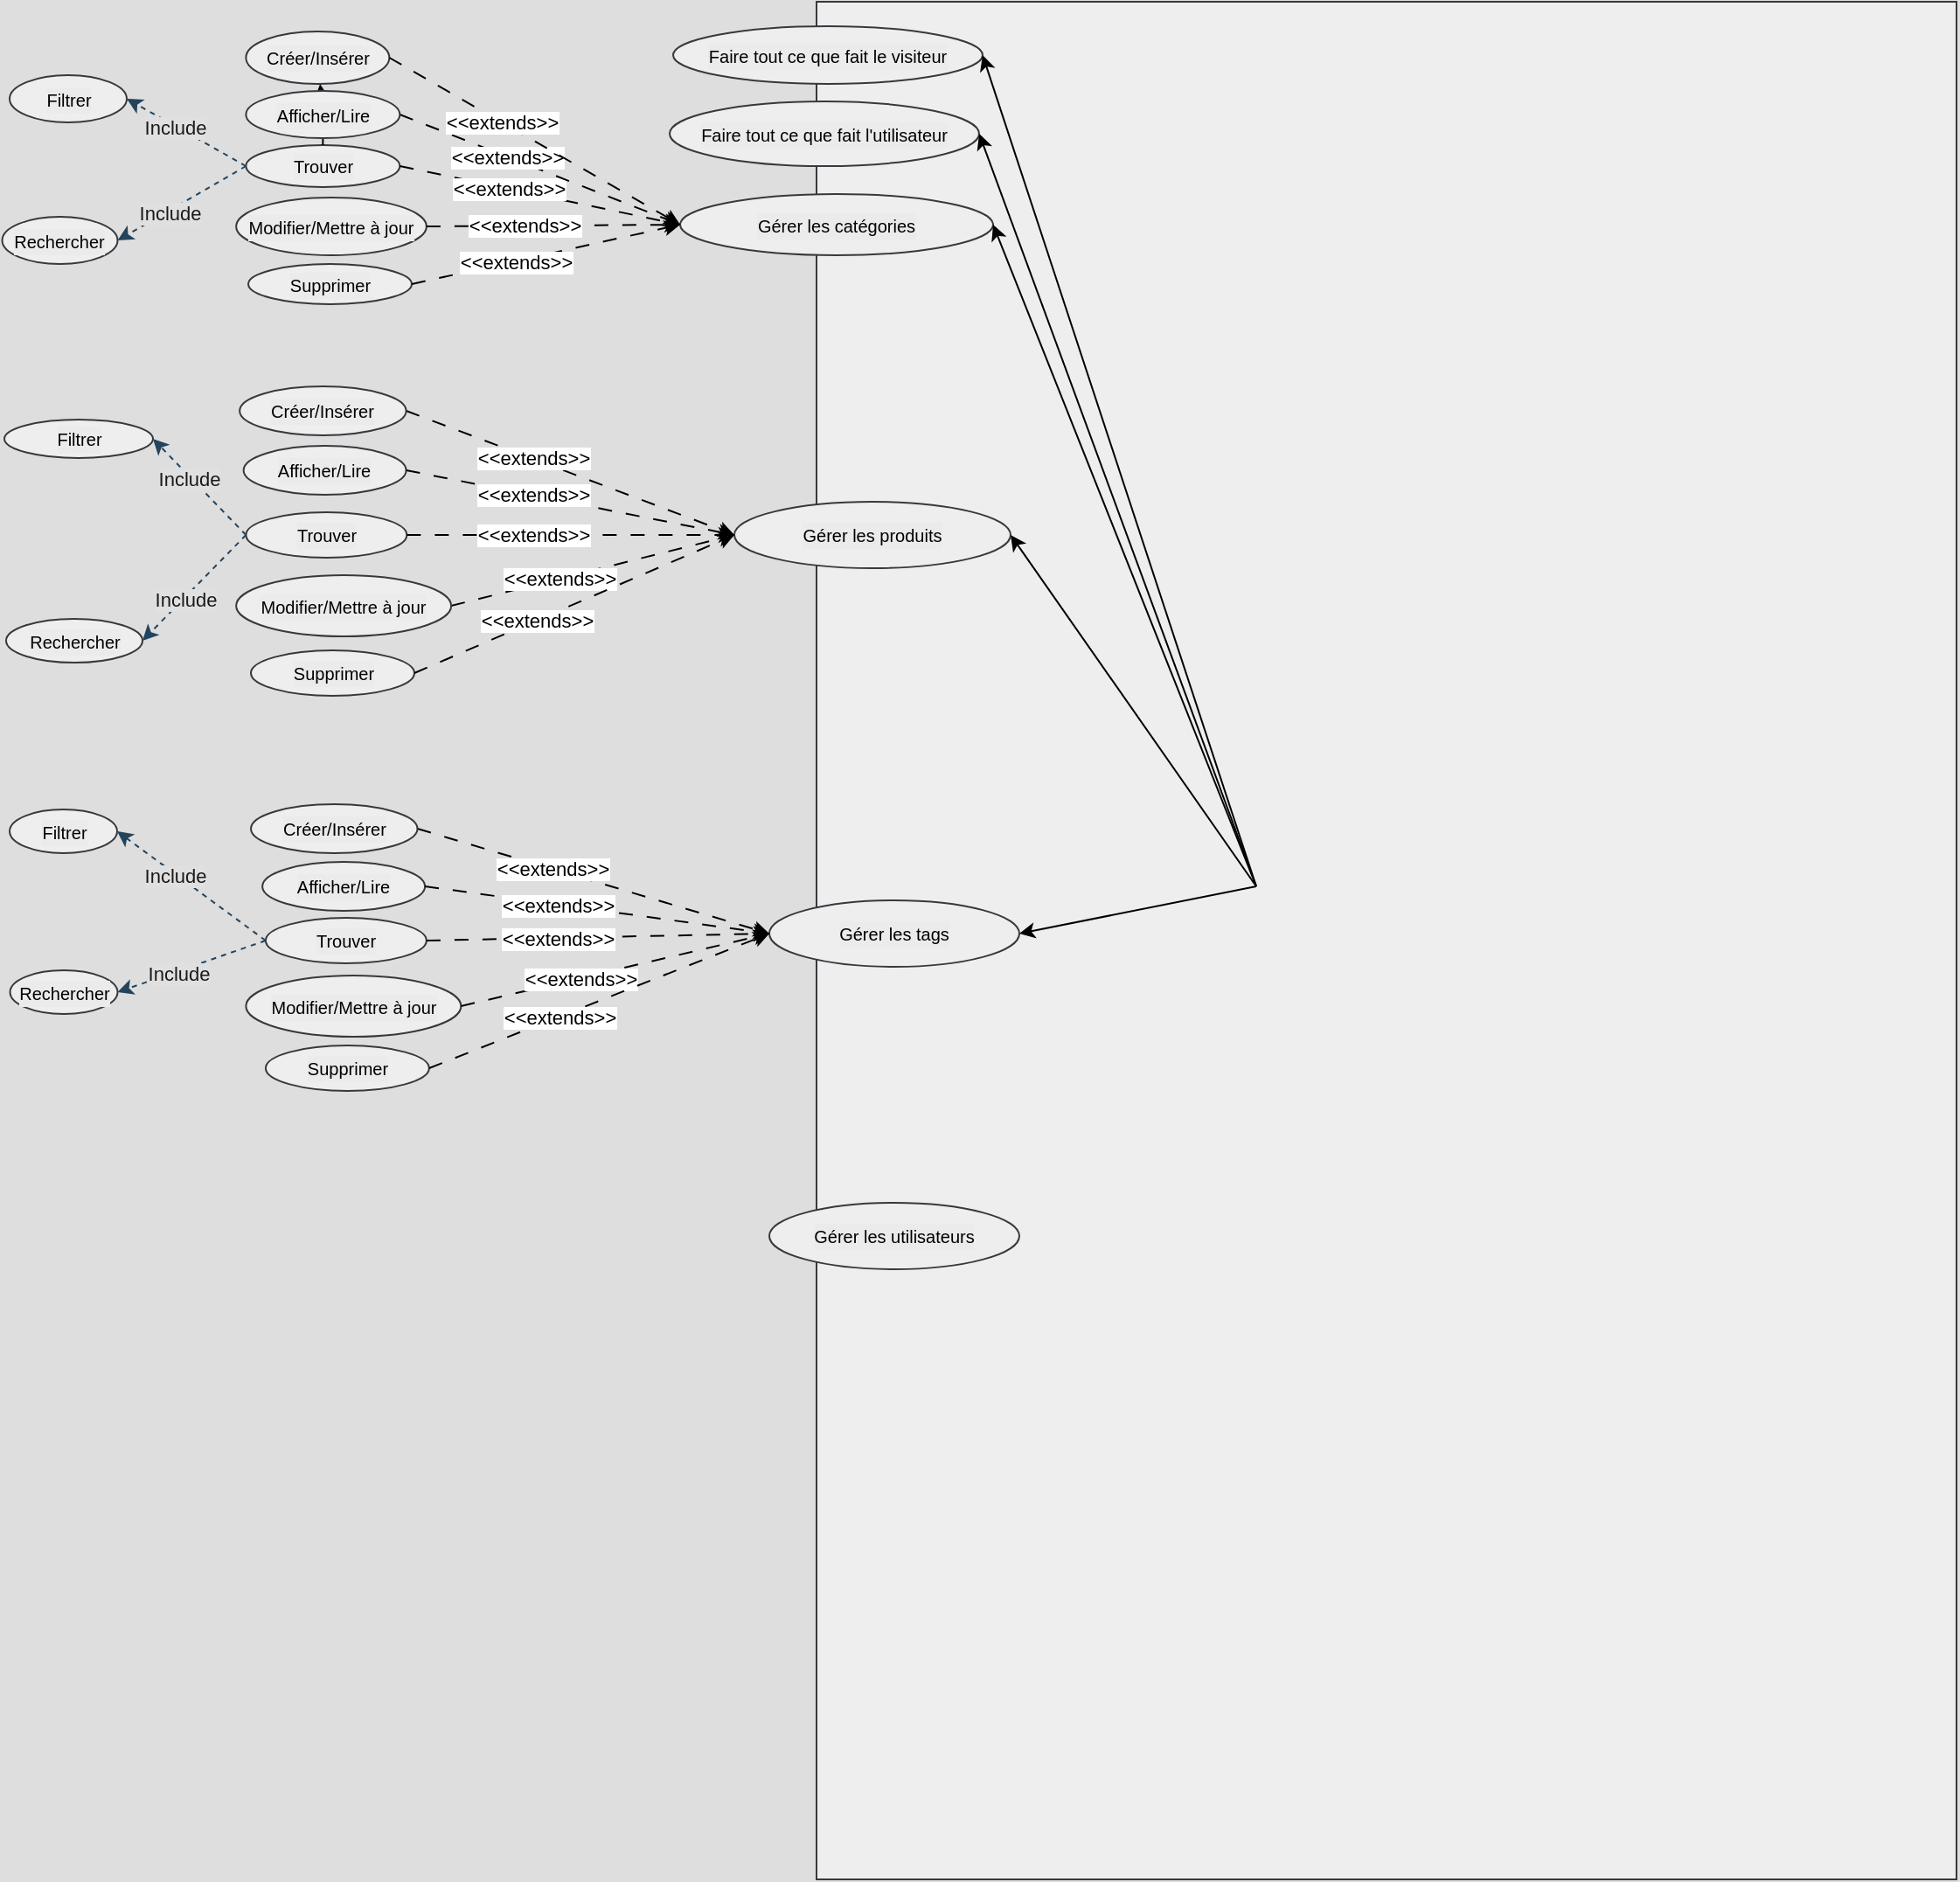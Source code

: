 <mxfile>
    <diagram id="8PGR3U10r7HoxpeFvIGb" name="Page-1">
        <mxGraphModel dx="814" dy="320" grid="0" gridSize="10" guides="1" tooltips="1" connect="1" arrows="1" fold="1" page="1" pageScale="1" pageWidth="850" pageHeight="1100" background="#DEDEDE" math="0" shadow="0">
            <root>
                <mxCell id="0"/>
                <mxCell id="1" parent="0"/>
                <mxCell id="2" value="&lt;font color=&quot;#000000&quot;&gt;Utilisateur&lt;/font&gt;" style="shape=umlActor;verticalLabelPosition=bottom;verticalAlign=top;html=1;outlineConnect=0;strokeColor=#000000;" parent="1" vertex="1">
                    <mxGeometry x="698" y="424" width="99" height="182" as="geometry"/>
                </mxCell>
                <mxCell id="3" value="" style="whiteSpace=wrap;html=1;fillColor=#eeeeee;strokeColor=#36393d;fontStyle=0" parent="1" vertex="1">
                    <mxGeometry x="496" y="9" width="652" height="1074" as="geometry"/>
                </mxCell>
                <mxCell id="5" value="&lt;font style=&quot;font-size: 10px;&quot; color=&quot;#000000&quot;&gt;Faire tout ce que fait l'utilisateur&lt;/font&gt;" style="ellipse;whiteSpace=wrap;html=1;labelBackgroundColor=#EBEBEB;strokeColor=#36393d;fillColor=#eeeeee;" parent="1" vertex="1">
                    <mxGeometry x="412" y="66" width="177" height="37" as="geometry"/>
                </mxCell>
                <mxCell id="10" value="" style="endArrow=classic;html=1;strokeColor=#000000;fontColor=#000000;exitX=0.5;exitY=0.5;exitDx=0;exitDy=0;exitPerimeter=0;entryX=1;entryY=0.5;entryDx=0;entryDy=0;" parent="1" source="2" target="5" edge="1">
                    <mxGeometry width="50" height="50" relative="1" as="geometry">
                        <mxPoint x="198" y="494" as="sourcePoint"/>
                        <mxPoint x="248" y="444" as="targetPoint"/>
                    </mxGeometry>
                </mxCell>
                <mxCell id="18" value="&lt;font style=&quot;font-size: 10px;&quot; color=&quot;#000000&quot;&gt;Gérer les catégories&lt;/font&gt;" style="ellipse;whiteSpace=wrap;html=1;labelBackgroundColor=#EBEBEB;strokeColor=#36393d;fillColor=#eeeeee;" parent="1" vertex="1">
                    <mxGeometry x="418" y="119" width="179" height="35" as="geometry"/>
                </mxCell>
                <mxCell id="20" value="" style="endArrow=classic;html=1;strokeColor=#000000;fontColor=#000000;entryX=1;entryY=0.5;entryDx=0;entryDy=0;exitX=0.5;exitY=0.5;exitDx=0;exitDy=0;exitPerimeter=0;" parent="1" source="2" target="18" edge="1">
                    <mxGeometry width="50" height="50" relative="1" as="geometry">
                        <mxPoint x="713" y="500" as="sourcePoint"/>
                        <mxPoint x="383.0" y="327" as="targetPoint"/>
                    </mxGeometry>
                </mxCell>
                <mxCell id="88" value="" style="edgeStyle=none;html=1;dashed=1;dashPattern=8 8;startArrow=none;" parent="1" source="72" target="78" edge="1">
                    <mxGeometry relative="1" as="geometry"/>
                </mxCell>
                <mxCell id="44" value="&lt;font style=&quot;font-size: 10px;&quot; color=&quot;#000000&quot;&gt;Trouver&lt;/font&gt;" style="ellipse;whiteSpace=wrap;html=1;fillColor=#eeeeee;strokeColor=#36393d;labelBackgroundColor=#EBEBEB;" parent="1" vertex="1">
                    <mxGeometry x="169.68" y="91" width="88" height="24" as="geometry"/>
                </mxCell>
                <mxCell id="47" value="&lt;font style=&quot;font-size: 10px;&quot; color=&quot;#000000&quot;&gt;Supprimer&lt;/font&gt;" style="ellipse;whiteSpace=wrap;html=1;fillColor=#eeeeee;strokeColor=#36393d;labelBackgroundColor=#EBEBEB;" parent="1" vertex="1">
                    <mxGeometry x="171" y="159" width="93.5" height="23" as="geometry"/>
                </mxCell>
                <mxCell id="53" value="" style="endArrow=classic;html=1;strokeColor=#000000;entryX=0;entryY=0.5;entryDx=0;entryDy=0;exitX=1;exitY=0.5;exitDx=0;exitDy=0;dashed=1;dashPattern=8 8;" parent="1" source="44" target="18" edge="1">
                    <mxGeometry width="50" height="50" relative="1" as="geometry">
                        <mxPoint x="172" y="420" as="sourcePoint"/>
                        <mxPoint x="222" y="478" as="targetPoint"/>
                    </mxGeometry>
                </mxCell>
                <mxCell id="54" value="&amp;lt;&amp;lt;extends&amp;gt;&amp;gt;" style="edgeLabel;html=1;align=center;verticalAlign=middle;resizable=0;points=[];" parent="53" vertex="1" connectable="0">
                    <mxGeometry x="-0.233" relative="1" as="geometry">
                        <mxPoint as="offset"/>
                    </mxGeometry>
                </mxCell>
                <mxCell id="55" value="" style="endArrow=classic;html=1;strokeColor=#000000;entryX=0;entryY=0.5;entryDx=0;entryDy=0;exitX=1;exitY=0.5;exitDx=0;exitDy=0;dashed=1;dashPattern=8 8;" parent="1" source="47" target="18" edge="1">
                    <mxGeometry width="50" height="50" relative="1" as="geometry">
                        <mxPoint x="195" y="430.5" as="sourcePoint"/>
                        <mxPoint x="314.0" y="497.5" as="targetPoint"/>
                    </mxGeometry>
                </mxCell>
                <mxCell id="56" value="&amp;lt;&amp;lt;extends&amp;gt;&amp;gt;" style="edgeLabel;html=1;align=center;verticalAlign=middle;resizable=0;points=[];" parent="55" vertex="1" connectable="0">
                    <mxGeometry x="-0.233" relative="1" as="geometry">
                        <mxPoint as="offset"/>
                    </mxGeometry>
                </mxCell>
                <mxCell id="58" value="&lt;font style=&quot;font-size: 10px;&quot; color=&quot;#000000&quot;&gt;Gérer les tags&lt;/font&gt;" style="ellipse;whiteSpace=wrap;html=1;labelBackgroundColor=#EBEBEB;strokeColor=#36393d;fillColor=#eeeeee;" parent="1" vertex="1">
                    <mxGeometry x="469" y="523" width="143" height="38" as="geometry"/>
                </mxCell>
                <mxCell id="67" value="" style="endArrow=classic;html=1;strokeColor=#000000;fontColor=#000000;entryX=1;entryY=0.5;entryDx=0;entryDy=0;exitX=0.5;exitY=0.5;exitDx=0;exitDy=0;exitPerimeter=0;" parent="1" source="2" target="58" edge="1">
                    <mxGeometry width="50" height="50" relative="1" as="geometry">
                        <mxPoint x="734.0" y="516" as="sourcePoint"/>
                        <mxPoint x="444.0" y="592.5" as="targetPoint"/>
                    </mxGeometry>
                </mxCell>
                <mxCell id="70" value="&lt;font style=&quot;font-size: 10px;&quot; color=&quot;#000000&quot;&gt;Faire tout ce que fait le visiteur&lt;/font&gt;" style="ellipse;whiteSpace=wrap;html=1;labelBackgroundColor=#EBEBEB;strokeColor=#36393d;fillColor=#eeeeee;" parent="1" vertex="1">
                    <mxGeometry x="414" y="23" width="177" height="33" as="geometry"/>
                </mxCell>
                <mxCell id="71" value="" style="endArrow=classic;html=1;strokeColor=#000000;fontColor=#000000;exitX=0.5;exitY=0.5;exitDx=0;exitDy=0;exitPerimeter=0;entryX=1;entryY=0.5;entryDx=0;entryDy=0;" parent="1" source="2" target="70" edge="1">
                    <mxGeometry width="50" height="50" relative="1" as="geometry">
                        <mxPoint x="757.5" y="525" as="sourcePoint"/>
                        <mxPoint x="423" y="387" as="targetPoint"/>
                    </mxGeometry>
                </mxCell>
                <mxCell id="73" value="&lt;font style=&quot;font-size: 10px;&quot; color=&quot;#000000&quot;&gt;Modifier/Mettre à jour&lt;/font&gt;" style="ellipse;whiteSpace=wrap;html=1;fillColor=#eeeeee;strokeColor=#36393d;labelBackgroundColor=#EBEBEB;" parent="1" vertex="1">
                    <mxGeometry x="164.07" y="121" width="108.87" height="33" as="geometry"/>
                </mxCell>
                <mxCell id="74" value="" style="endArrow=classic;html=1;strokeColor=#000000;entryX=0;entryY=0.5;entryDx=0;entryDy=0;exitX=1;exitY=0.5;exitDx=0;exitDy=0;dashed=1;dashPattern=8 8;" parent="1" source="72" target="18" edge="1">
                    <mxGeometry width="50" height="50" relative="1" as="geometry">
                        <mxPoint x="185" y="393" as="sourcePoint"/>
                        <mxPoint x="312.0" y="443.5" as="targetPoint"/>
                    </mxGeometry>
                </mxCell>
                <mxCell id="75" value="&amp;lt;&amp;lt;extends&amp;gt;&amp;gt;" style="edgeLabel;html=1;align=center;verticalAlign=middle;resizable=0;points=[];" parent="74" vertex="1" connectable="0">
                    <mxGeometry x="-0.233" relative="1" as="geometry">
                        <mxPoint as="offset"/>
                    </mxGeometry>
                </mxCell>
                <mxCell id="76" value="" style="endArrow=classic;html=1;strokeColor=#000000;entryX=0;entryY=0.5;entryDx=0;entryDy=0;exitX=1;exitY=0.5;exitDx=0;exitDy=0;dashed=1;dashPattern=8 8;" parent="1" source="73" target="18" edge="1">
                    <mxGeometry width="50" height="50" relative="1" as="geometry">
                        <mxPoint x="185" y="457" as="sourcePoint"/>
                        <mxPoint x="312.0" y="443.5" as="targetPoint"/>
                    </mxGeometry>
                </mxCell>
                <mxCell id="77" value="&amp;lt;&amp;lt;extends&amp;gt;&amp;gt;" style="edgeLabel;html=1;align=center;verticalAlign=middle;resizable=0;points=[];" parent="76" vertex="1" connectable="0">
                    <mxGeometry x="-0.233" relative="1" as="geometry">
                        <mxPoint as="offset"/>
                    </mxGeometry>
                </mxCell>
                <mxCell id="78" value="&lt;font style=&quot;font-size: 10px;&quot; color=&quot;#000000&quot;&gt;Créer/Insérer&lt;/font&gt;" style="ellipse;whiteSpace=wrap;html=1;fillColor=#eeeeee;strokeColor=#36393d;labelBackgroundColor=#EBEBEB;" parent="1" vertex="1">
                    <mxGeometry x="169.68" y="26" width="82" height="30" as="geometry"/>
                </mxCell>
                <mxCell id="79" value="" style="endArrow=classic;html=1;strokeColor=#000000;entryX=0;entryY=0.5;entryDx=0;entryDy=0;exitX=1;exitY=0.5;exitDx=0;exitDy=0;dashed=1;dashPattern=8 8;" parent="1" source="78" target="18" edge="1">
                    <mxGeometry width="50" height="50" relative="1" as="geometry">
                        <mxPoint x="124" y="354.5" as="sourcePoint"/>
                        <mxPoint x="312.0" y="443.5" as="targetPoint"/>
                    </mxGeometry>
                </mxCell>
                <mxCell id="80" value="&amp;lt;&amp;lt;extends&amp;gt;&amp;gt;" style="edgeLabel;html=1;align=center;verticalAlign=middle;resizable=0;points=[];" parent="79" vertex="1" connectable="0">
                    <mxGeometry x="-0.233" relative="1" as="geometry">
                        <mxPoint as="offset"/>
                    </mxGeometry>
                </mxCell>
                <mxCell id="82" value="" style="endArrow=classic;html=1;dashed=1;strokeColor=#23445d;fillColor=#bac8d3;labelBackgroundColor=#E6E6E6;entryX=1;entryY=0.5;entryDx=0;entryDy=0;exitX=0;exitY=0.5;exitDx=0;exitDy=0;" parent="1" source="44" target="84" edge="1">
                    <mxGeometry x="-1" y="-13" width="50" height="50" relative="1" as="geometry">
                        <mxPoint x="301" y="485" as="sourcePoint"/>
                        <mxPoint x="236.5" y="354" as="targetPoint"/>
                        <mxPoint x="16" y="8" as="offset"/>
                    </mxGeometry>
                </mxCell>
                <mxCell id="83" value="Include" style="edgeLabel;html=1;align=center;verticalAlign=middle;resizable=0;points=[];labelBackgroundColor=#E0E0E0;fontColor=#1A1A1A;" parent="82" vertex="1" connectable="0">
                    <mxGeometry x="0.203" y="1" relative="1" as="geometry">
                        <mxPoint as="offset"/>
                    </mxGeometry>
                </mxCell>
                <mxCell id="84" value="&lt;font style=&quot;font-size: 10px;&quot; color=&quot;#000000&quot;&gt;Filtrer&lt;/font&gt;" style="ellipse;whiteSpace=wrap;html=1;fillColor=#eeeeee;strokeColor=#36393d;labelBackgroundColor=#EBEBEB;" parent="1" vertex="1">
                    <mxGeometry x="34.5" y="51" width="67" height="27" as="geometry"/>
                </mxCell>
                <mxCell id="85" value="&lt;font style=&quot;font-size: 10px;&quot; color=&quot;#000000&quot;&gt;Rechercher&lt;/font&gt;" style="ellipse;whiteSpace=wrap;html=1;fillColor=#eeeeee;strokeColor=#36393d;labelBackgroundColor=#EBEBEB;" parent="1" vertex="1">
                    <mxGeometry x="30.25" y="132" width="66" height="27" as="geometry"/>
                </mxCell>
                <mxCell id="86" value="" style="endArrow=classic;html=1;dashed=1;strokeColor=#23445d;fillColor=#bac8d3;labelBackgroundColor=#E6E6E6;entryX=1;entryY=0.5;entryDx=0;entryDy=0;exitX=0;exitY=0.5;exitDx=0;exitDy=0;" parent="1" source="44" target="85" edge="1">
                    <mxGeometry x="-1" y="-13" width="50" height="50" relative="1" as="geometry">
                        <mxPoint x="243" y="358.5" as="sourcePoint"/>
                        <mxPoint x="165" y="316.5" as="targetPoint"/>
                        <mxPoint x="16" y="8" as="offset"/>
                    </mxGeometry>
                </mxCell>
                <mxCell id="87" value="Include" style="edgeLabel;html=1;align=center;verticalAlign=middle;resizable=0;points=[];labelBackgroundColor=#E0E0E0;fontColor=#1A1A1A;" parent="86" vertex="1" connectable="0">
                    <mxGeometry x="0.203" y="1" relative="1" as="geometry">
                        <mxPoint as="offset"/>
                    </mxGeometry>
                </mxCell>
                <mxCell id="92" value="&lt;font color=&quot;#000000&quot;&gt;&lt;font style=&quot;font-size: 10px;&quot;&gt;Gérer les produits&lt;/font&gt;&lt;br&gt;&lt;/font&gt;" style="ellipse;whiteSpace=wrap;html=1;labelBackgroundColor=#EBEBEB;strokeColor=#36393d;fillColor=#eeeeee;" parent="1" vertex="1">
                    <mxGeometry x="449" y="295" width="158" height="38" as="geometry"/>
                </mxCell>
                <mxCell id="93" value="" style="endArrow=classic;html=1;strokeColor=#000000;entryX=0;entryY=0.5;entryDx=0;entryDy=0;exitX=1;exitY=0.5;exitDx=0;exitDy=0;dashed=1;dashPattern=8 8;" parent="1" source="95" target="92" edge="1">
                    <mxGeometry width="50" height="50" relative="1" as="geometry">
                        <mxPoint x="255" y="277.5" as="sourcePoint"/>
                        <mxPoint x="446.0" y="455.5" as="targetPoint"/>
                    </mxGeometry>
                </mxCell>
                <mxCell id="94" value="&amp;lt;&amp;lt;extends&amp;gt;&amp;gt;" style="edgeLabel;html=1;align=center;verticalAlign=middle;resizable=0;points=[];" parent="93" vertex="1" connectable="0">
                    <mxGeometry x="-0.233" relative="1" as="geometry">
                        <mxPoint as="offset"/>
                    </mxGeometry>
                </mxCell>
                <mxCell id="95" value="&lt;font style=&quot;font-size: 10px;&quot; color=&quot;#000000&quot;&gt;Créer/Insérer&lt;/font&gt;" style="ellipse;whiteSpace=wrap;html=1;fillColor=#eeeeee;strokeColor=#36393d;labelBackgroundColor=#EBEBEB;" parent="1" vertex="1">
                    <mxGeometry x="166.06" y="229" width="95.25" height="28" as="geometry"/>
                </mxCell>
                <mxCell id="96" value="&lt;font style=&quot;font-size: 10px;&quot; color=&quot;#000000&quot;&gt;Afficher/Lire&lt;/font&gt;" style="ellipse;whiteSpace=wrap;html=1;fillColor=#eeeeee;strokeColor=#36393d;labelBackgroundColor=#EBEBEB;" parent="1" vertex="1">
                    <mxGeometry x="168.31" y="263" width="93" height="28" as="geometry"/>
                </mxCell>
                <mxCell id="97" value="" style="endArrow=classic;html=1;strokeColor=#000000;entryX=0;entryY=0.5;entryDx=0;entryDy=0;exitX=1;exitY=0.5;exitDx=0;exitDy=0;dashed=1;dashPattern=8 8;" parent="1" source="96" target="92" edge="1">
                    <mxGeometry width="50" height="50" relative="1" as="geometry">
                        <mxPoint x="257" y="538.5" as="sourcePoint"/>
                        <mxPoint x="444.0" y="563.5" as="targetPoint"/>
                    </mxGeometry>
                </mxCell>
                <mxCell id="98" value="&amp;lt;&amp;lt;extends&amp;gt;&amp;gt;" style="edgeLabel;html=1;align=center;verticalAlign=middle;resizable=0;points=[];" parent="97" vertex="1" connectable="0">
                    <mxGeometry x="-0.233" relative="1" as="geometry">
                        <mxPoint as="offset"/>
                    </mxGeometry>
                </mxCell>
                <mxCell id="99" value="&lt;font style=&quot;font-size: 10px;&quot; color=&quot;#000000&quot;&gt;Trouver&lt;/font&gt;" style="ellipse;whiteSpace=wrap;html=1;fillColor=#eeeeee;strokeColor=#36393d;labelBackgroundColor=#EBEBEB;" parent="1" vertex="1">
                    <mxGeometry x="169.68" y="301" width="92" height="26" as="geometry"/>
                </mxCell>
                <mxCell id="101" value="" style="endArrow=classic;html=1;strokeColor=#000000;entryX=0;entryY=0.5;entryDx=0;entryDy=0;exitX=1;exitY=0.5;exitDx=0;exitDy=0;dashed=1;dashPattern=8 8;" parent="1" source="99" target="92" edge="1">
                    <mxGeometry width="50" height="50" relative="1" as="geometry">
                        <mxPoint x="257" y="587.5" as="sourcePoint"/>
                        <mxPoint x="444.0" y="563.5" as="targetPoint"/>
                    </mxGeometry>
                </mxCell>
                <mxCell id="102" value="&amp;lt;&amp;lt;extends&amp;gt;&amp;gt;" style="edgeLabel;html=1;align=center;verticalAlign=middle;resizable=0;points=[];" parent="101" vertex="1" connectable="0">
                    <mxGeometry x="-0.233" relative="1" as="geometry">
                        <mxPoint as="offset"/>
                    </mxGeometry>
                </mxCell>
                <mxCell id="103" value="&lt;font style=&quot;font-size: 10px;&quot; color=&quot;#000000&quot;&gt;Filtrer&lt;/font&gt;" style="ellipse;whiteSpace=wrap;html=1;fillColor=#eeeeee;strokeColor=#36393d;labelBackgroundColor=#EBEBEB;" parent="1" vertex="1">
                    <mxGeometry x="31.5" y="248" width="85" height="22" as="geometry"/>
                </mxCell>
                <mxCell id="104" value="&lt;font style=&quot;font-size: 10px;&quot; color=&quot;#000000&quot;&gt;Rechercher&lt;/font&gt;" style="ellipse;whiteSpace=wrap;html=1;fillColor=#eeeeee;strokeColor=#36393d;labelBackgroundColor=#EBEBEB;" parent="1" vertex="1">
                    <mxGeometry x="32.5" y="362" width="78" height="25" as="geometry"/>
                </mxCell>
                <mxCell id="105" value="" style="endArrow=classic;html=1;dashed=1;strokeColor=#23445d;fillColor=#bac8d3;labelBackgroundColor=#E6E6E6;entryX=1;entryY=0.5;entryDx=0;entryDy=0;exitX=0;exitY=0.5;exitDx=0;exitDy=0;" parent="1" source="99" target="103" edge="1">
                    <mxGeometry x="-1" y="-13" width="50" height="50" relative="1" as="geometry">
                        <mxPoint x="175" y="371.5" as="sourcePoint"/>
                        <mxPoint x="111" y="327.5" as="targetPoint"/>
                        <mxPoint x="16" y="8" as="offset"/>
                    </mxGeometry>
                </mxCell>
                <mxCell id="106" value="Include" style="edgeLabel;html=1;align=center;verticalAlign=middle;resizable=0;points=[];labelBackgroundColor=#E0E0E0;fontColor=#1A1A1A;" parent="105" vertex="1" connectable="0">
                    <mxGeometry x="0.203" y="1" relative="1" as="geometry">
                        <mxPoint as="offset"/>
                    </mxGeometry>
                </mxCell>
                <mxCell id="107" value="" style="endArrow=classic;html=1;dashed=1;strokeColor=#23445d;fillColor=#bac8d3;labelBackgroundColor=#E6E6E6;entryX=1;entryY=0.5;entryDx=0;entryDy=0;exitX=0;exitY=0.5;exitDx=0;exitDy=0;" parent="1" source="99" target="104" edge="1">
                    <mxGeometry x="-1" y="-13" width="50" height="50" relative="1" as="geometry">
                        <mxPoint x="157" y="634" as="sourcePoint"/>
                        <mxPoint x="114" y="612.5" as="targetPoint"/>
                        <mxPoint x="16" y="8" as="offset"/>
                    </mxGeometry>
                </mxCell>
                <mxCell id="108" value="Include" style="edgeLabel;html=1;align=center;verticalAlign=middle;resizable=0;points=[];labelBackgroundColor=#E0E0E0;fontColor=#1A1A1A;" parent="107" vertex="1" connectable="0">
                    <mxGeometry x="0.203" y="1" relative="1" as="geometry">
                        <mxPoint as="offset"/>
                    </mxGeometry>
                </mxCell>
                <mxCell id="109" value="" style="endArrow=classic;html=1;strokeColor=#000000;entryX=0;entryY=0.5;entryDx=0;entryDy=0;exitX=1;exitY=0.5;exitDx=0;exitDy=0;dashed=1;dashPattern=8 8;" parent="1" source="111" target="92" edge="1">
                    <mxGeometry width="50" height="50" relative="1" as="geometry">
                        <mxPoint x="303" y="661.5" as="sourcePoint"/>
                        <mxPoint x="456.5" y="596.5" as="targetPoint"/>
                    </mxGeometry>
                </mxCell>
                <mxCell id="110" value="&amp;lt;&amp;lt;extends&amp;gt;&amp;gt;" style="edgeLabel;html=1;align=center;verticalAlign=middle;resizable=0;points=[];" parent="109" vertex="1" connectable="0">
                    <mxGeometry x="-0.233" relative="1" as="geometry">
                        <mxPoint as="offset"/>
                    </mxGeometry>
                </mxCell>
                <mxCell id="111" value="&lt;span style=&quot;color: rgb(0, 0, 0);&quot;&gt;&lt;font style=&quot;font-size: 10px;&quot;&gt;Modifier/Mettre à jour&lt;/font&gt;&lt;/span&gt;" style="ellipse;whiteSpace=wrap;html=1;fillColor=#eeeeee;strokeColor=#36393d;labelBackgroundColor=#EBEBEB;" parent="1" vertex="1">
                    <mxGeometry x="164.07" y="337" width="123" height="35" as="geometry"/>
                </mxCell>
                <mxCell id="112" value="&lt;font style=&quot;font-size: 10px;&quot; color=&quot;#000000&quot;&gt;Supprimer&lt;/font&gt;" style="ellipse;whiteSpace=wrap;html=1;fillColor=#eeeeee;strokeColor=#36393d;labelBackgroundColor=#EBEBEB;" parent="1" vertex="1">
                    <mxGeometry x="172.5" y="380" width="93.5" height="26" as="geometry"/>
                </mxCell>
                <mxCell id="113" value="" style="endArrow=classic;html=1;strokeColor=#000000;exitX=1;exitY=0.5;exitDx=0;exitDy=0;dashed=1;dashPattern=8 8;entryX=0;entryY=0.5;entryDx=0;entryDy=0;" parent="1" source="112" target="92" edge="1">
                    <mxGeometry width="50" height="50" relative="1" as="geometry">
                        <mxPoint x="303.0" y="717.5" as="sourcePoint"/>
                        <mxPoint x="443" y="597" as="targetPoint"/>
                    </mxGeometry>
                </mxCell>
                <mxCell id="114" value="&amp;lt;&amp;lt;extends&amp;gt;&amp;gt;" style="edgeLabel;html=1;align=center;verticalAlign=middle;resizable=0;points=[];" parent="113" vertex="1" connectable="0">
                    <mxGeometry x="-0.233" relative="1" as="geometry">
                        <mxPoint as="offset"/>
                    </mxGeometry>
                </mxCell>
                <mxCell id="115" value="" style="endArrow=classic;html=1;strokeColor=#000000;fontColor=#000000;entryX=1;entryY=0.5;entryDx=0;entryDy=0;exitX=0.5;exitY=0.5;exitDx=0;exitDy=0;exitPerimeter=0;" parent="1" source="2" target="92" edge="1">
                    <mxGeometry width="50" height="50" relative="1" as="geometry">
                        <mxPoint x="757.5" y="525" as="sourcePoint"/>
                        <mxPoint x="546" y="694.5" as="targetPoint"/>
                    </mxGeometry>
                </mxCell>
                <mxCell id="121" value="" style="edgeStyle=none;html=1;dashed=1;dashPattern=8 8;endArrow=none;" parent="1" source="44" target="72" edge="1">
                    <mxGeometry relative="1" as="geometry">
                        <mxPoint x="214.299" y="250.015" as="sourcePoint"/>
                        <mxPoint x="204.896" y="203.963" as="targetPoint"/>
                    </mxGeometry>
                </mxCell>
                <mxCell id="72" value="&lt;font style=&quot;font-size: 10px;&quot; color=&quot;#000000&quot;&gt;Afficher/Lire&lt;/font&gt;" style="ellipse;whiteSpace=wrap;html=1;fillColor=#eeeeee;strokeColor=#36393d;labelBackgroundColor=#EBEBEB;" parent="1" vertex="1">
                    <mxGeometry x="169.68" y="60" width="88" height="27" as="geometry"/>
                </mxCell>
                <mxCell id="123" value="" style="endArrow=classic;html=1;strokeColor=#000000;entryX=0;entryY=0.5;entryDx=0;entryDy=0;exitX=1;exitY=0.5;exitDx=0;exitDy=0;dashed=1;dashPattern=8 8;" parent="1" source="125" target="58" edge="1">
                    <mxGeometry width="50" height="50" relative="1" as="geometry">
                        <mxPoint x="281.25" y="434" as="sourcePoint"/>
                        <mxPoint x="459" y="470" as="targetPoint"/>
                    </mxGeometry>
                </mxCell>
                <mxCell id="124" value="&amp;lt;&amp;lt;extends&amp;gt;&amp;gt;" style="edgeLabel;html=1;align=center;verticalAlign=middle;resizable=0;points=[];" parent="123" vertex="1" connectable="0">
                    <mxGeometry x="-0.233" relative="1" as="geometry">
                        <mxPoint as="offset"/>
                    </mxGeometry>
                </mxCell>
                <mxCell id="125" value="&lt;font style=&quot;font-size: 10px;&quot; color=&quot;#000000&quot;&gt;Créer/Insérer&lt;/font&gt;" style="ellipse;whiteSpace=wrap;html=1;fillColor=#eeeeee;strokeColor=#36393d;labelBackgroundColor=#EBEBEB;" parent="1" vertex="1">
                    <mxGeometry x="172.51" y="468" width="95.25" height="28" as="geometry"/>
                </mxCell>
                <mxCell id="126" value="&lt;font style=&quot;font-size: 10px;&quot; color=&quot;#000000&quot;&gt;Afficher/Lire&lt;/font&gt;" style="ellipse;whiteSpace=wrap;html=1;fillColor=#eeeeee;strokeColor=#36393d;labelBackgroundColor=#EBEBEB;" parent="1" vertex="1">
                    <mxGeometry x="179.07" y="501" width="93" height="28" as="geometry"/>
                </mxCell>
                <mxCell id="127" value="" style="endArrow=classic;html=1;strokeColor=#000000;entryX=0;entryY=0.5;entryDx=0;entryDy=0;exitX=1;exitY=0.5;exitDx=0;exitDy=0;dashed=1;dashPattern=8 8;" parent="1" source="126" target="58" edge="1">
                    <mxGeometry width="50" height="50" relative="1" as="geometry">
                        <mxPoint x="277.75" y="681" as="sourcePoint"/>
                        <mxPoint x="466.5" y="723" as="targetPoint"/>
                    </mxGeometry>
                </mxCell>
                <mxCell id="128" value="&amp;lt;&amp;lt;extends&amp;gt;&amp;gt;" style="edgeLabel;html=1;align=center;verticalAlign=middle;resizable=0;points=[];" parent="127" vertex="1" connectable="0">
                    <mxGeometry x="-0.233" relative="1" as="geometry">
                        <mxPoint as="offset"/>
                    </mxGeometry>
                </mxCell>
                <mxCell id="129" value="&lt;font style=&quot;font-size: 10px;&quot; color=&quot;#000000&quot;&gt;Trouver&lt;/font&gt;" style="ellipse;whiteSpace=wrap;html=1;fillColor=#eeeeee;strokeColor=#36393d;labelBackgroundColor=#EBEBEB;" parent="1" vertex="1">
                    <mxGeometry x="180.94" y="533" width="92" height="26" as="geometry"/>
                </mxCell>
                <mxCell id="130" value="&lt;font style=&quot;font-size: 10px;&quot; color=&quot;#000000&quot;&gt;Filtrer&lt;/font&gt;" style="ellipse;whiteSpace=wrap;html=1;fillColor=#eeeeee;strokeColor=#36393d;labelBackgroundColor=#EBEBEB;" parent="1" vertex="1">
                    <mxGeometry x="34.5" y="471" width="61.5" height="25" as="geometry"/>
                </mxCell>
                <mxCell id="131" value="&lt;font style=&quot;font-size: 10px;&quot; color=&quot;#000000&quot;&gt;Rechercher&lt;/font&gt;" style="ellipse;whiteSpace=wrap;html=1;fillColor=#eeeeee;strokeColor=#36393d;labelBackgroundColor=#EBEBEB;" parent="1" vertex="1">
                    <mxGeometry x="34.75" y="563" width="61.5" height="25" as="geometry"/>
                </mxCell>
                <mxCell id="132" value="" style="endArrow=classic;html=1;dashed=1;strokeColor=#23445d;fillColor=#bac8d3;labelBackgroundColor=#E6E6E6;entryX=1;entryY=0.5;entryDx=0;entryDy=0;exitX=0;exitY=0.5;exitDx=0;exitDy=0;" parent="1" source="129" target="130" edge="1">
                    <mxGeometry x="-1" y="-13" width="50" height="50" relative="1" as="geometry">
                        <mxPoint x="188.75" y="507" as="sourcePoint"/>
                        <mxPoint x="124" y="470" as="targetPoint"/>
                        <mxPoint x="16" y="8" as="offset"/>
                    </mxGeometry>
                </mxCell>
                <mxCell id="133" value="Include" style="edgeLabel;html=1;align=center;verticalAlign=middle;resizable=0;points=[];labelBackgroundColor=#E0E0E0;fontColor=#1A1A1A;" parent="132" vertex="1" connectable="0">
                    <mxGeometry x="0.203" y="1" relative="1" as="geometry">
                        <mxPoint as="offset"/>
                    </mxGeometry>
                </mxCell>
                <mxCell id="134" value="" style="endArrow=classic;html=1;dashed=1;strokeColor=#23445d;fillColor=#bac8d3;labelBackgroundColor=#E6E6E6;entryX=1;entryY=0.5;entryDx=0;entryDy=0;exitX=0;exitY=0.5;exitDx=0;exitDy=0;" parent="1" source="129" target="131" edge="1">
                    <mxGeometry x="-1" y="-13" width="50" height="50" relative="1" as="geometry">
                        <mxPoint x="182.5" y="749" as="sourcePoint"/>
                        <mxPoint x="126.5" y="731" as="targetPoint"/>
                        <mxPoint x="16" y="8" as="offset"/>
                    </mxGeometry>
                </mxCell>
                <mxCell id="135" value="Include" style="edgeLabel;html=1;align=center;verticalAlign=middle;resizable=0;points=[];labelBackgroundColor=#E0E0E0;fontColor=#1A1A1A;" parent="134" vertex="1" connectable="0">
                    <mxGeometry x="0.203" y="1" relative="1" as="geometry">
                        <mxPoint as="offset"/>
                    </mxGeometry>
                </mxCell>
                <mxCell id="136" value="&lt;span style=&quot;color: rgb(0, 0, 0);&quot;&gt;&lt;font style=&quot;font-size: 10px;&quot;&gt;Modifier/Mettre à jour&lt;/font&gt;&lt;/span&gt;" style="ellipse;whiteSpace=wrap;html=1;fillColor=#eeeeee;strokeColor=#36393d;labelBackgroundColor=#EBEBEB;" parent="1" vertex="1">
                    <mxGeometry x="169.68" y="566" width="123" height="35" as="geometry"/>
                </mxCell>
                <mxCell id="137" value="&lt;font style=&quot;font-size: 10px;&quot; color=&quot;#000000&quot;&gt;Supprimer&lt;/font&gt;" style="ellipse;whiteSpace=wrap;html=1;fillColor=#eeeeee;strokeColor=#36393d;labelBackgroundColor=#EBEBEB;" parent="1" vertex="1">
                    <mxGeometry x="180.94" y="606" width="93.5" height="26" as="geometry"/>
                </mxCell>
                <mxCell id="138" value="" style="endArrow=classic;html=1;strokeColor=#000000;entryX=0;entryY=0.5;entryDx=0;entryDy=0;exitX=1;exitY=0.5;exitDx=0;exitDy=0;dashed=1;dashPattern=8 8;" parent="1" source="129" target="58" edge="1">
                    <mxGeometry width="50" height="50" relative="1" as="geometry">
                        <mxPoint x="275.5" y="714" as="sourcePoint"/>
                        <mxPoint x="466.5" y="723" as="targetPoint"/>
                    </mxGeometry>
                </mxCell>
                <mxCell id="139" value="&amp;lt;&amp;lt;extends&amp;gt;&amp;gt;" style="edgeLabel;html=1;align=center;verticalAlign=middle;resizable=0;points=[];" parent="138" vertex="1" connectable="0">
                    <mxGeometry x="-0.233" relative="1" as="geometry">
                        <mxPoint as="offset"/>
                    </mxGeometry>
                </mxCell>
                <mxCell id="140" value="" style="endArrow=classic;html=1;strokeColor=#000000;entryX=0;entryY=0.5;entryDx=0;entryDy=0;exitX=1;exitY=0.5;exitDx=0;exitDy=0;dashed=1;dashPattern=8 8;" parent="1" source="136" target="58" edge="1">
                    <mxGeometry width="50" height="50" relative="1" as="geometry">
                        <mxPoint x="274.5" y="749" as="sourcePoint"/>
                        <mxPoint x="466.5" y="723" as="targetPoint"/>
                    </mxGeometry>
                </mxCell>
                <mxCell id="141" value="&amp;lt;&amp;lt;extends&amp;gt;&amp;gt;" style="edgeLabel;html=1;align=center;verticalAlign=middle;resizable=0;points=[];" parent="140" vertex="1" connectable="0">
                    <mxGeometry x="-0.233" relative="1" as="geometry">
                        <mxPoint as="offset"/>
                    </mxGeometry>
                </mxCell>
                <mxCell id="142" value="" style="endArrow=classic;html=1;strokeColor=#000000;entryX=0;entryY=0.5;entryDx=0;entryDy=0;exitX=1;exitY=0.5;exitDx=0;exitDy=0;dashed=1;dashPattern=8 8;" parent="1" source="137" target="58" edge="1">
                    <mxGeometry width="50" height="50" relative="1" as="geometry">
                        <mxPoint x="291.63" y="787.5" as="sourcePoint"/>
                        <mxPoint x="466.5" y="723" as="targetPoint"/>
                    </mxGeometry>
                </mxCell>
                <mxCell id="143" value="&amp;lt;&amp;lt;extends&amp;gt;&amp;gt;" style="edgeLabel;html=1;align=center;verticalAlign=middle;resizable=0;points=[];" parent="142" vertex="1" connectable="0">
                    <mxGeometry x="-0.233" relative="1" as="geometry">
                        <mxPoint as="offset"/>
                    </mxGeometry>
                </mxCell>
                <mxCell id="149" value="&lt;font style=&quot;font-size: 10px;&quot; color=&quot;#000000&quot;&gt;Gérer les utilisateurs&lt;/font&gt;" style="ellipse;whiteSpace=wrap;html=1;labelBackgroundColor=#EBEBEB;strokeColor=#36393d;fillColor=#eeeeee;" parent="1" vertex="1">
                    <mxGeometry x="469" y="696" width="143" height="38" as="geometry"/>
                </mxCell>
            </root>
        </mxGraphModel>
    </diagram>
</mxfile>